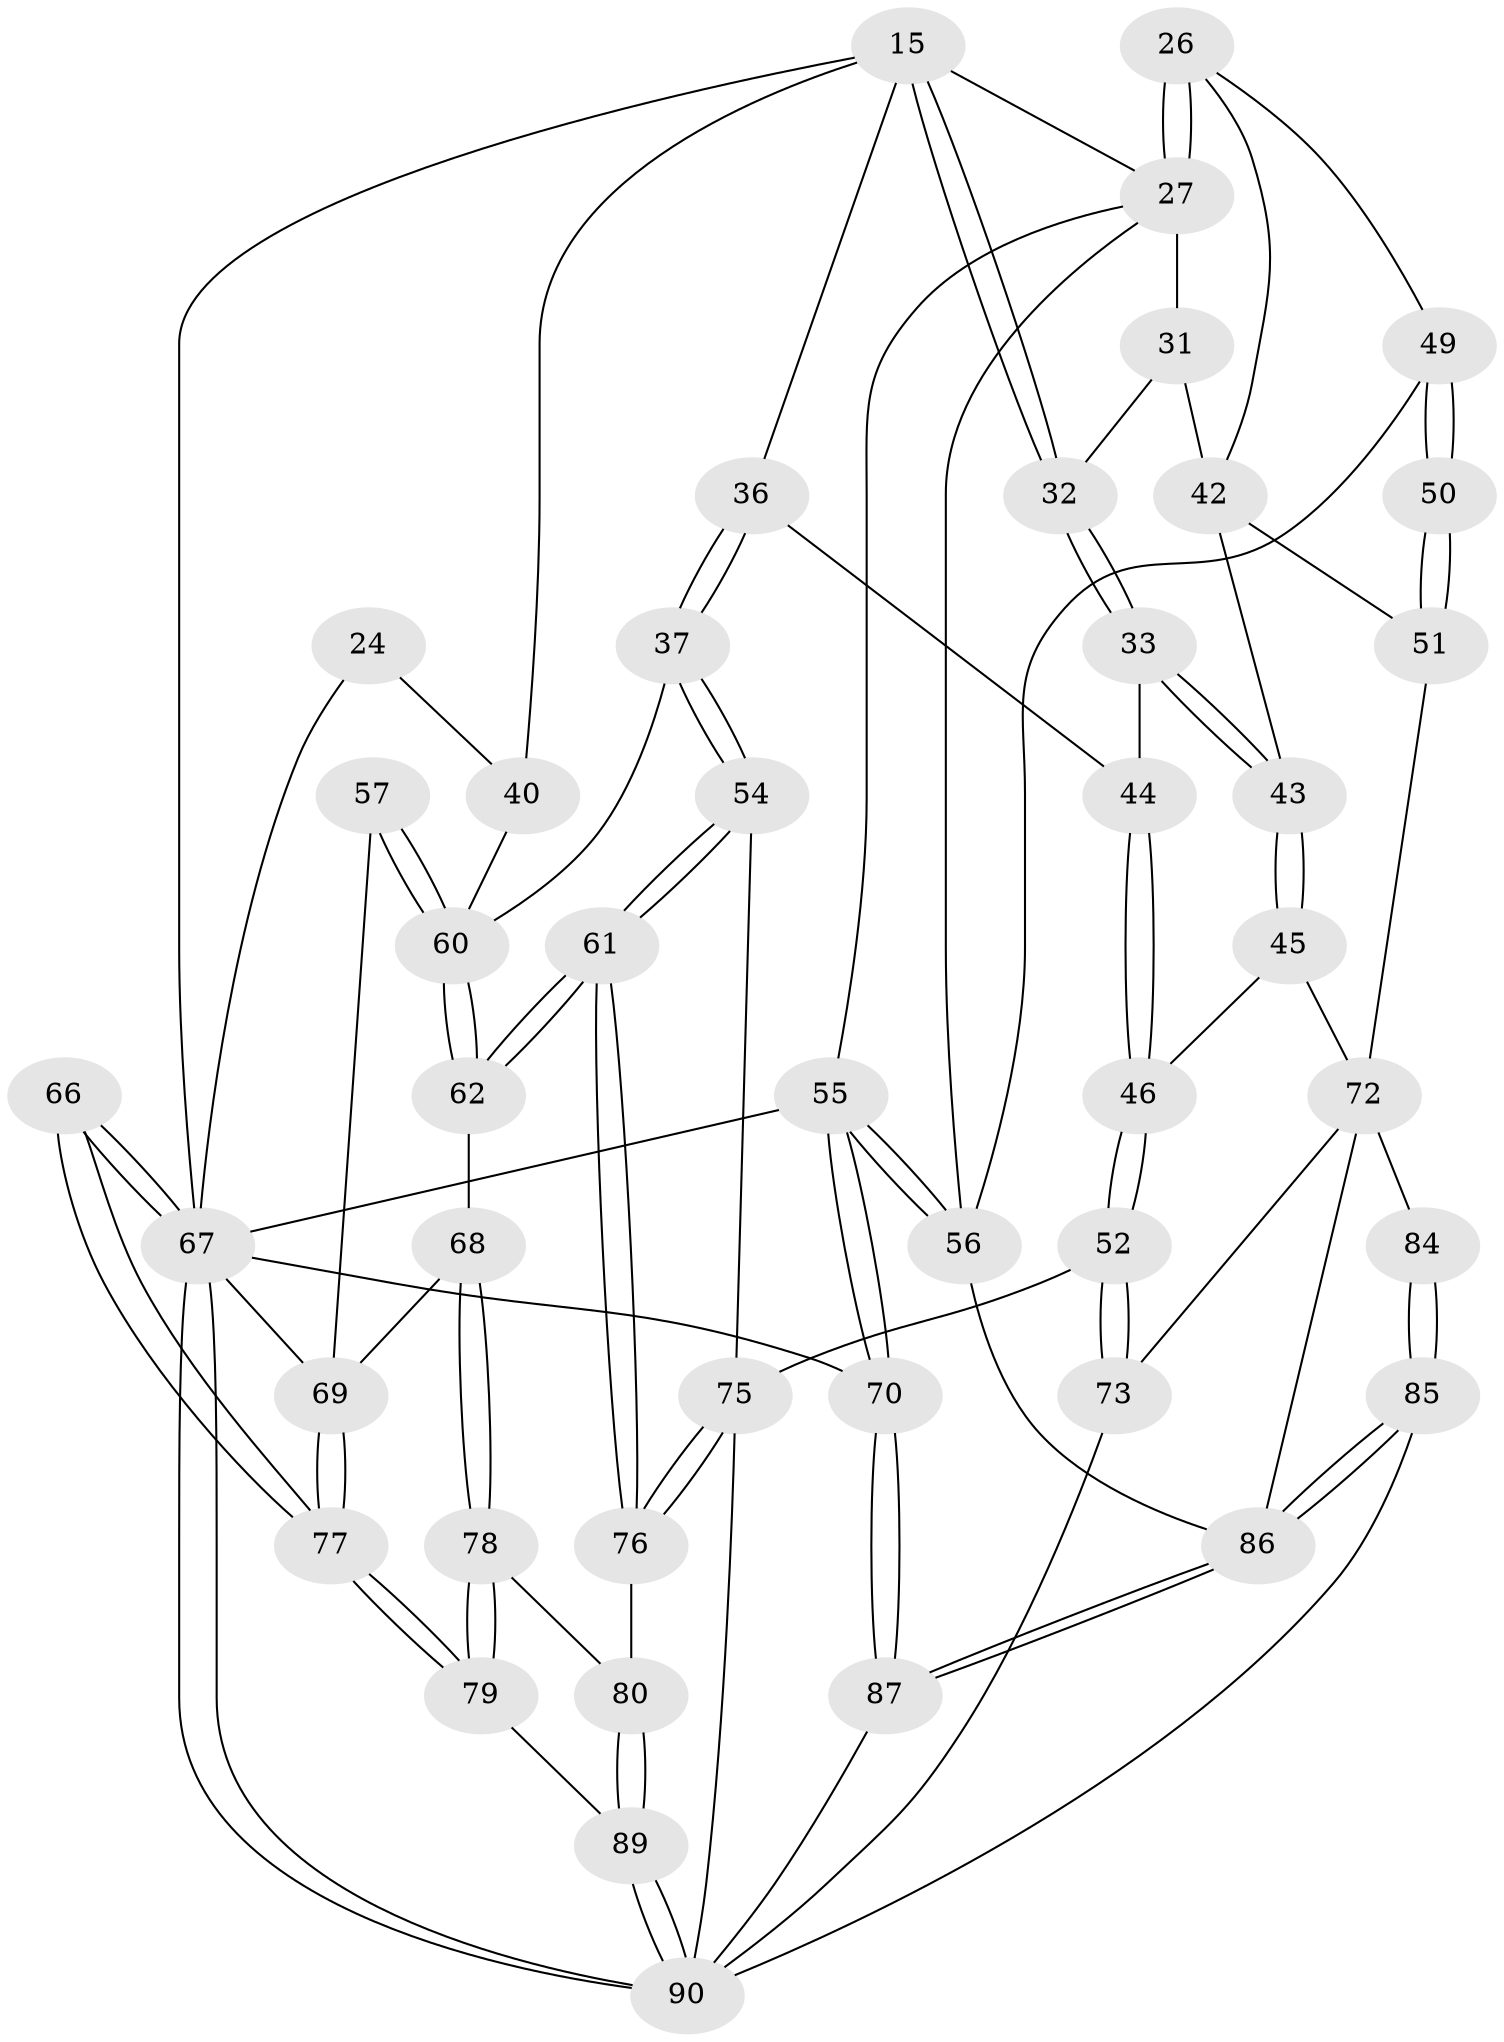 // original degree distribution, {3: 0.022222222222222223, 6: 0.2222222222222222, 5: 0.5111111111111111, 4: 0.24444444444444444}
// Generated by graph-tools (version 1.1) at 2025/00/03/09/25 05:00:13]
// undirected, 45 vertices, 108 edges
graph export_dot {
graph [start="1"]
  node [color=gray90,style=filled];
  15 [pos="+0.5028329960085655+0.221103444906187",super="+6+8"];
  24 [pos="+0.0449041987935618+0.1354916005059326",super="+23"];
  26 [pos="+0.7556303090247697+0.2714913955940676",super="+25"];
  27 [pos="+0.7515960493335508+0.2684615103644708",super="+17+19"];
  31 [pos="+0.6138319332069215+0.3224244086981193",super="+30+29"];
  32 [pos="+0.48943261037733166+0.2640409119389211"];
  33 [pos="+0.4473699300592421+0.3244793886270153"];
  36 [pos="+0.24684295016406016+0.3888266707567678",super="+35"];
  37 [pos="+0.22219808204181934+0.4020637130399749"];
  40 [pos="+0.12333491138403314+0.3337549201705774",super="+28"];
  42 [pos="+0.6063863476397034+0.4205669107450053",super="+41"];
  43 [pos="+0.6049052900904717+0.4208849595389104"];
  44 [pos="+0.3864353422881683+0.40859043812623436",super="+34"];
  45 [pos="+0.4963219972793942+0.5131142664721041"];
  46 [pos="+0.42958162684686496+0.5206945570705838"];
  49 [pos="+0.8516840939874267+0.31944557492000497",super="+48"];
  50 [pos="+0.7236929843684531+0.48077645776302075"];
  51 [pos="+0.7128309187253504+0.48596400780658633"];
  52 [pos="+0.38483790093202075+0.5780838137625774"];
  54 [pos="+0.3049029486861068+0.5875234859508137"];
  55 [pos="+1+0.7166684996674955",super="+21+12"];
  56 [pos="+1+0.7019209445924541",super="+47"];
  57 [pos="+0.10149297574730355+0.48504772149418035"];
  60 [pos="+0.19836759355134836+0.5832461103808593",super="+38+39"];
  61 [pos="+0.25982267328018394+0.6218580377250286"];
  62 [pos="+0.21815502455344432+0.6198762259496879"];
  66 [pos="+0+0.8604716353873533"];
  67 [pos="+0+1",super="+2+59"];
  68 [pos="+0.15115471833979022+0.6447511050125057"];
  69 [pos="+0.09407930077279979+0.6311937909797848",super="+58"];
  70 [pos="+1+1"];
  72 [pos="+0.90180865539957+0.7175038011417142",super="+65"];
  73 [pos="+0.4892195998797368+0.7291715892806325"];
  75 [pos="+0.3480348452752981+0.8296417073645168",super="+53"];
  76 [pos="+0.2826880484066096+0.80217159411627"];
  77 [pos="+0+0.8314806432701866"];
  78 [pos="+0.15510915386291546+0.7979173142633974"];
  79 [pos="+0.030333228586974317+0.8417835662538565"];
  80 [pos="+0.2364778754186701+0.8129703085111896"];
  84 [pos="+0.8273090114938861+0.7519676528319976",super="+81"];
  85 [pos="+0.7987308777450942+0.7829424652991847",super="+82"];
  86 [pos="+0.7273179151697587+1",super="+71"];
  87 [pos="+0.6854627010536509+1"];
  89 [pos="+0.1834622248453493+0.9811853675511669"];
  90 [pos="+0.2662311724235937+1",super="+88+74"];
  15 -- 32;
  15 -- 32;
  15 -- 67 [weight=2];
  15 -- 40;
  15 -- 27 [weight=2];
  15 -- 36;
  24 -- 67 [weight=2];
  24 -- 40 [weight=2];
  26 -- 27 [weight=2];
  26 -- 27;
  26 -- 49;
  26 -- 42;
  27 -- 31 [weight=4];
  27 -- 55;
  27 -- 56;
  31 -- 32;
  31 -- 42;
  32 -- 33;
  32 -- 33;
  33 -- 43;
  33 -- 43;
  33 -- 44;
  36 -- 37;
  36 -- 37;
  36 -- 44 [weight=2];
  37 -- 54;
  37 -- 54;
  37 -- 60;
  40 -- 60;
  42 -- 43;
  42 -- 51;
  43 -- 45;
  43 -- 45;
  44 -- 46;
  44 -- 46;
  45 -- 46;
  45 -- 72;
  46 -- 52;
  46 -- 52;
  49 -- 50 [weight=2];
  49 -- 50;
  49 -- 56;
  50 -- 51;
  50 -- 51;
  51 -- 72;
  52 -- 73;
  52 -- 73;
  52 -- 75;
  54 -- 61;
  54 -- 61;
  54 -- 75;
  55 -- 56 [weight=2];
  55 -- 56;
  55 -- 70 [weight=2];
  55 -- 70;
  55 -- 67;
  56 -- 86;
  57 -- 60 [weight=2];
  57 -- 60;
  57 -- 69;
  60 -- 62;
  60 -- 62;
  61 -- 62;
  61 -- 62;
  61 -- 76;
  61 -- 76;
  62 -- 68;
  66 -- 67 [weight=2];
  66 -- 67;
  66 -- 77;
  66 -- 77;
  67 -- 90;
  67 -- 90;
  67 -- 70;
  67 -- 69;
  68 -- 69;
  68 -- 78;
  68 -- 78;
  69 -- 77;
  69 -- 77;
  70 -- 87;
  70 -- 87;
  72 -- 84 [weight=2];
  72 -- 86;
  72 -- 73;
  73 -- 90;
  75 -- 76;
  75 -- 76;
  75 -- 90;
  76 -- 80;
  77 -- 79;
  77 -- 79;
  78 -- 79;
  78 -- 79;
  78 -- 80;
  79 -- 89;
  80 -- 89;
  80 -- 89;
  84 -- 85 [weight=2];
  84 -- 85;
  85 -- 86;
  85 -- 86;
  85 -- 90;
  86 -- 87;
  86 -- 87;
  87 -- 90;
  89 -- 90;
  89 -- 90;
}
